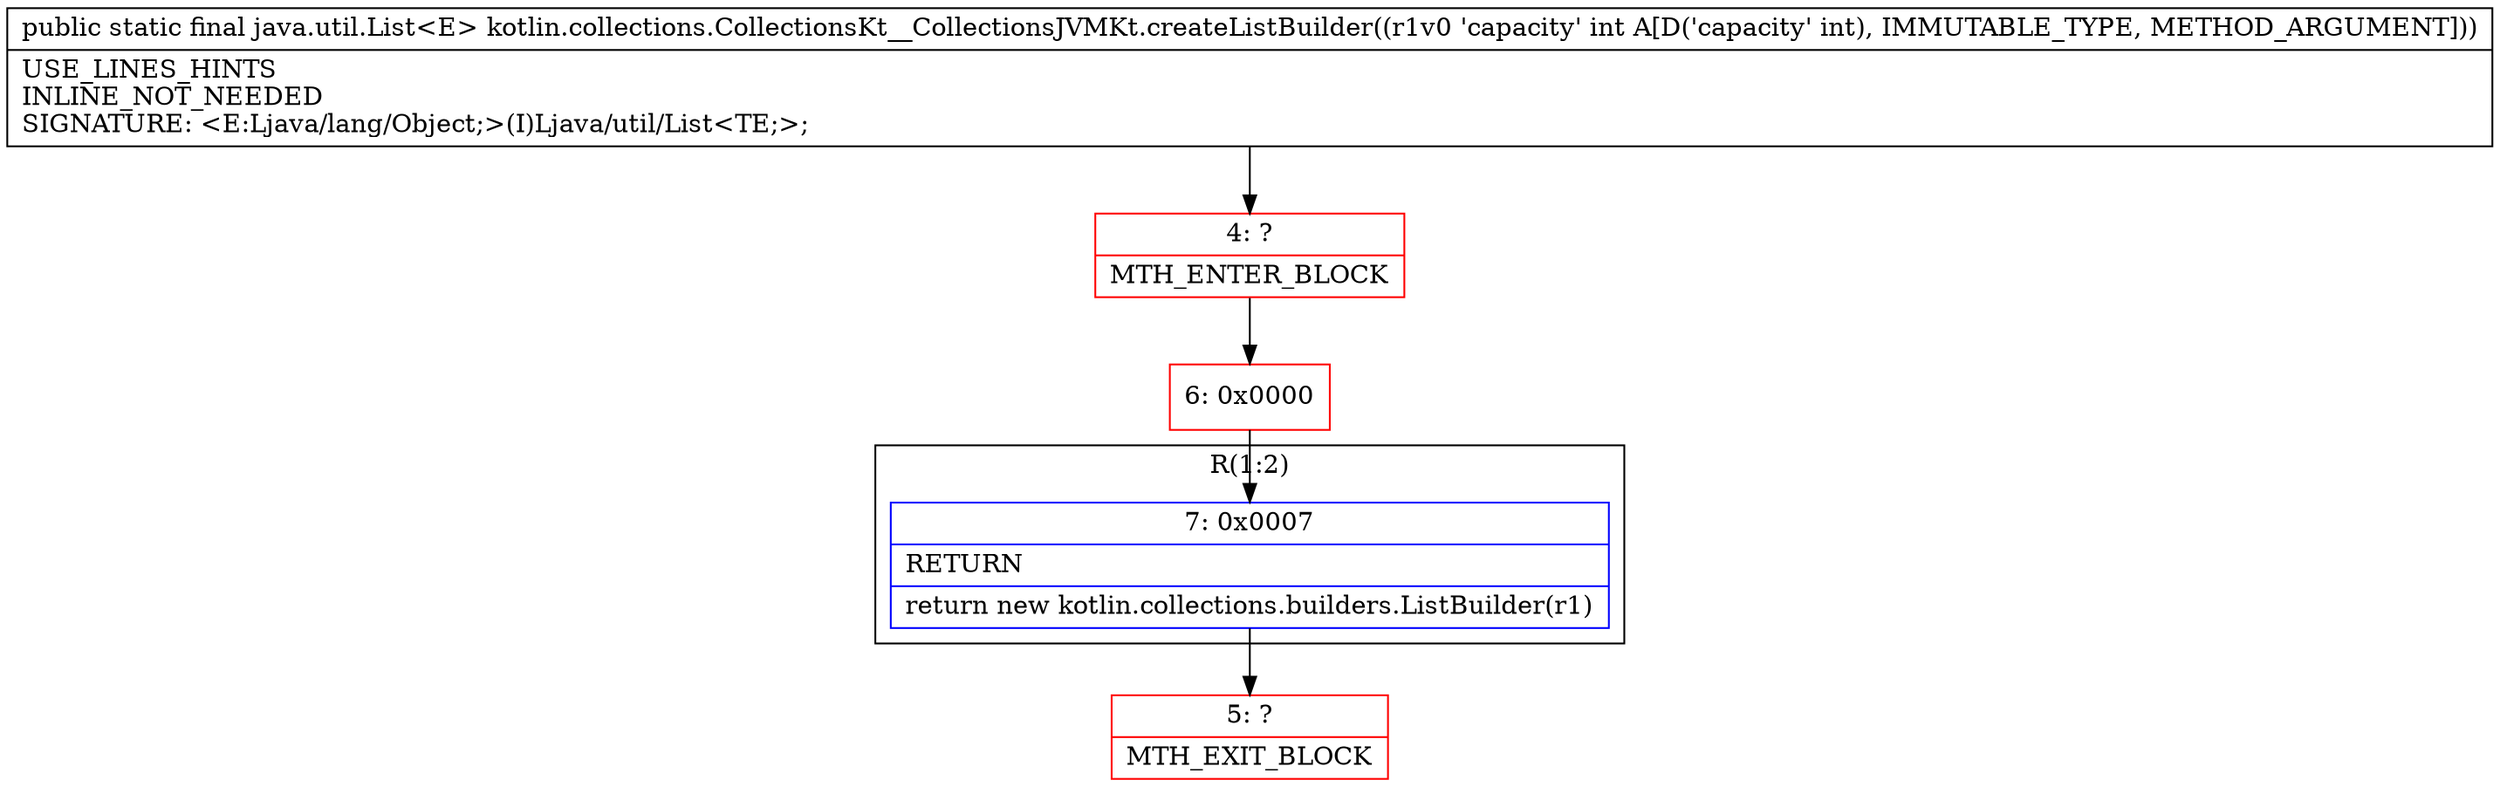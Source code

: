 digraph "CFG forkotlin.collections.CollectionsKt__CollectionsJVMKt.createListBuilder(I)Ljava\/util\/List;" {
subgraph cluster_Region_1874294576 {
label = "R(1:2)";
node [shape=record,color=blue];
Node_7 [shape=record,label="{7\:\ 0x0007|RETURN\l|return new kotlin.collections.builders.ListBuilder(r1)\l}"];
}
Node_4 [shape=record,color=red,label="{4\:\ ?|MTH_ENTER_BLOCK\l}"];
Node_6 [shape=record,color=red,label="{6\:\ 0x0000}"];
Node_5 [shape=record,color=red,label="{5\:\ ?|MTH_EXIT_BLOCK\l}"];
MethodNode[shape=record,label="{public static final java.util.List\<E\> kotlin.collections.CollectionsKt__CollectionsJVMKt.createListBuilder((r1v0 'capacity' int A[D('capacity' int), IMMUTABLE_TYPE, METHOD_ARGUMENT]))  | USE_LINES_HINTS\lINLINE_NOT_NEEDED\lSIGNATURE: \<E:Ljava\/lang\/Object;\>(I)Ljava\/util\/List\<TE;\>;\l}"];
MethodNode -> Node_4;Node_7 -> Node_5;
Node_4 -> Node_6;
Node_6 -> Node_7;
}

